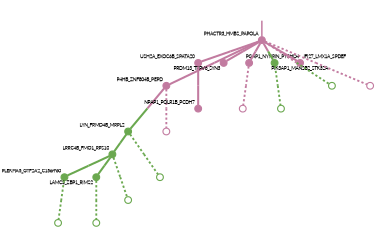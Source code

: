 strict digraph  {
graph[splines=false]; nodesep=0.7; rankdir=TB; ranksep=0.6; forcelabels=true; dpi=600; size=2.5;
0 [color="#c27ba0ff", fillcolor="#c27ba0ff", fixedsize=true, fontname=Lato, fontsize="12pt", height="0.25", label="", penwidth=3, shape=circle, style=filled, xlabel=PHACTR3_HMBS_PAPOLA];
1 [color="#c27ba0ff", fillcolor="#c27ba0ff", fixedsize=true, fontname=Lato, fontsize="12pt", height="0.25", label="", penwidth=3, shape=circle, style=filled, xlabel=P4HB_ZNF804B_PEPD];
4 [color="#c27ba0ff", fillcolor="#c27ba0ff", fixedsize=true, fontname=Lato, fontsize="12pt", height="0.25", label="", penwidth=3, shape=circle, style=filled, xlabel=USH2A_EXOC6B_SPATA20];
5 [color="#c27ba0ff", fillcolor="#c27ba0ff", fixedsize=true, fontname=Lato, fontsize="12pt", height="0.25", label="", penwidth=3, shape=circle, style=filled, xlabel=PRDM13_TRPV6_SYN3];
6 [color="#c27ba0ff", fillcolor="#c27ba0ff", fixedsize=true, fontname=Lato, fontsize="12pt", height="0.25", label="", penwidth=3, shape=circle, style=filled, xlabel=PGAP1_NYNRIN_PTCHD4];
9 [color="#6aa84fff", fillcolor="#6aa84fff", fixedsize=true, fontname=Lato, fontsize="12pt", height="0.25", label="", penwidth=3, shape=circle, style=filled, xlabel=PIK3AP1_MAN2B2_STK32A];
11 [color="#c27ba0ff", fillcolor="#c27ba0ff", fixedsize=true, fontname=Lato, fontsize="12pt", height="0.25", label="", penwidth=3, shape=circle, style=filled, xlabel=IFI27_LMX1A_SPDEF];
12 [color="#6aa84fff", fillcolor="#6aa84fff", fixedsize=true, fontname=Lato, fontsize="12pt", height="0.25", label="", penwidth=3, shape=circle, style=solid, xlabel=""];
18 [color="#c27ba0ff", fillcolor="#c27ba0ff", fixedsize=true, fontname=Lato, fontsize="12pt", height="0.25", label="", penwidth=3, shape=circle, style=solid, xlabel=""];
2 [color="#6aa84fff", fillcolor="#6aa84fff", fixedsize=true, fontname=Lato, fontsize="12pt", height="0.25", label="", penwidth=3, shape=circle, style=filled, xlabel=LYN_FRMD4B_MRPL2];
19 [color="#c27ba0ff", fillcolor="#c27ba0ff", fixedsize=true, fontname=Lato, fontsize="12pt", height="0.25", label="", penwidth=3, shape=circle, style=solid, xlabel=""];
10 [color="#6aa84fff", fillcolor="#6aa84fff", fixedsize=true, fontname=Lato, fontsize="12pt", height="0.25", label="", penwidth=3, shape=circle, style=filled, xlabel=LRRC4B_FMO1_RPS10];
13 [color="#6aa84fff", fillcolor="#6aa84fff", fixedsize=true, fontname=Lato, fontsize="12pt", height="0.25", label="", penwidth=3, shape=circle, style=solid, xlabel=""];
3 [color="#c27ba0ff", fillcolor="#c27ba0ff", fixedsize=true, fontname=Lato, fontsize="12pt", height="0.25", label="", penwidth=3, shape=circle, style=filled, xlabel=NPAP1_POLR1B_PCDH7];
20 [color="#c27ba0ff", fillcolor="#c27ba0ff", fixedsize=true, fontname=Lato, fontsize="12pt", height="0.25", label="", penwidth=3, shape=circle, style=solid, xlabel=""];
7 [color="#6aa84fff", fillcolor="#6aa84fff", fixedsize=true, fontname=Lato, fontsize="12pt", height="0.25", label="", penwidth=3, shape=circle, style=filled, xlabel=PLEKHA5_GTF2A2_C15orf60];
14 [color="#6aa84fff", fillcolor="#6aa84fff", fixedsize=true, fontname=Lato, fontsize="12pt", height="0.25", label="", penwidth=3, shape=circle, style=solid, xlabel=""];
8 [color="#6aa84fff", fillcolor="#6aa84fff", fixedsize=true, fontname=Lato, fontsize="12pt", height="0.25", label="", penwidth=3, shape=circle, style=filled, xlabel=LAMC3_ZBP1_RIMS2];
15 [color="#6aa84fff", fillcolor="#6aa84fff", fixedsize=true, fontname=Lato, fontsize="12pt", height="0.25", label="", penwidth=3, shape=circle, style=solid, xlabel=""];
16 [color="#6aa84fff", fillcolor="#6aa84fff", fixedsize=true, fontname=Lato, fontsize="12pt", height="0.25", label="", penwidth=3, shape=circle, style=solid, xlabel=""];
17 [color="#6aa84fff", fillcolor="#6aa84fff", fixedsize=true, fontname=Lato, fontsize="12pt", height="0.25", label="", penwidth=3, shape=circle, style=solid, xlabel=""];
normal [label="", penwidth=3, style=invis, xlabel=PHACTR3_HMBS_PAPOLA];
0 -> 1  [arrowsize=0, color="#c27ba0ff;0.5:#c27ba0ff", minlen="2.0", penwidth="5.5", style=solid];
0 -> 4  [arrowsize=0, color="#c27ba0ff;0.5:#c27ba0ff", minlen="1.399999976158142", penwidth="5.5", style=solid];
0 -> 5  [arrowsize=0, color="#c27ba0ff;0.5:#c27ba0ff", minlen="1.2000000476837158", penwidth="5.5", style=solid];
0 -> 6  [arrowsize=0, color="#c27ba0ff;0.5:#c27ba0ff", minlen="1.2000000476837158", penwidth="5.5", style=solid];
0 -> 9  [arrowsize=0, color="#c27ba0ff;0.5:#6aa84fff", minlen="1.0", penwidth="5.5", style=solid];
0 -> 11  [arrowsize=0, color="#c27ba0ff;0.5:#c27ba0ff", minlen="1.0", penwidth="5.5", style=solid];
0 -> 12  [arrowsize=0, color="#c27ba0ff;0.5:#6aa84fff", minlen="2.0", penwidth=5, style=dashed];
0 -> 18  [arrowsize=0, color="#c27ba0ff;0.5:#c27ba0ff", minlen="2.0", penwidth=5, style=dashed];
1 -> 2  [arrowsize=0, color="#c27ba0ff;0.5:#6aa84fff", minlen="2.0", penwidth="5.5", style=solid];
1 -> 19  [arrowsize=0, color="#c27ba0ff;0.5:#c27ba0ff", minlen="2.0", penwidth=5, style=dashed];
4 -> 3  [arrowsize=0, color="#c27ba0ff;0.5:#c27ba0ff", minlen="2.0", penwidth="5.5", style=solid];
6 -> 20  [arrowsize=0, color="#c27ba0ff;0.5:#c27ba0ff", minlen="2.0", penwidth=5, style=dashed];
9 -> 16  [arrowsize=0, color="#6aa84fff;0.5:#6aa84fff", minlen="2.0", penwidth=5, style=dashed];
2 -> 10  [arrowsize=0, color="#6aa84fff;0.5:#6aa84fff", minlen="1.0", penwidth="5.5", style=solid];
2 -> 13  [arrowsize=0, color="#6aa84fff;0.5:#6aa84fff", minlen="2.0", penwidth=5, style=dashed];
10 -> 7  [arrowsize=0, color="#6aa84fff;0.5:#6aa84fff", minlen="1.2000000476837158", penwidth="5.5", style=solid];
10 -> 8  [arrowsize=0, color="#6aa84fff;0.5:#6aa84fff", minlen="1.2000000476837158", penwidth="5.5", style=solid];
10 -> 17  [arrowsize=0, color="#6aa84fff;0.5:#6aa84fff", minlen="2.0", penwidth=5, style=dashed];
7 -> 14  [arrowsize=0, color="#6aa84fff;0.5:#6aa84fff", minlen="2.0", penwidth=5, style=dashed];
8 -> 15  [arrowsize=0, color="#6aa84fff;0.5:#6aa84fff", minlen="2.0", penwidth=5, style=dashed];
normal -> 0  [arrowsize=0, color="#c27ba0ff", label="", penwidth=4, style=solid];
}
